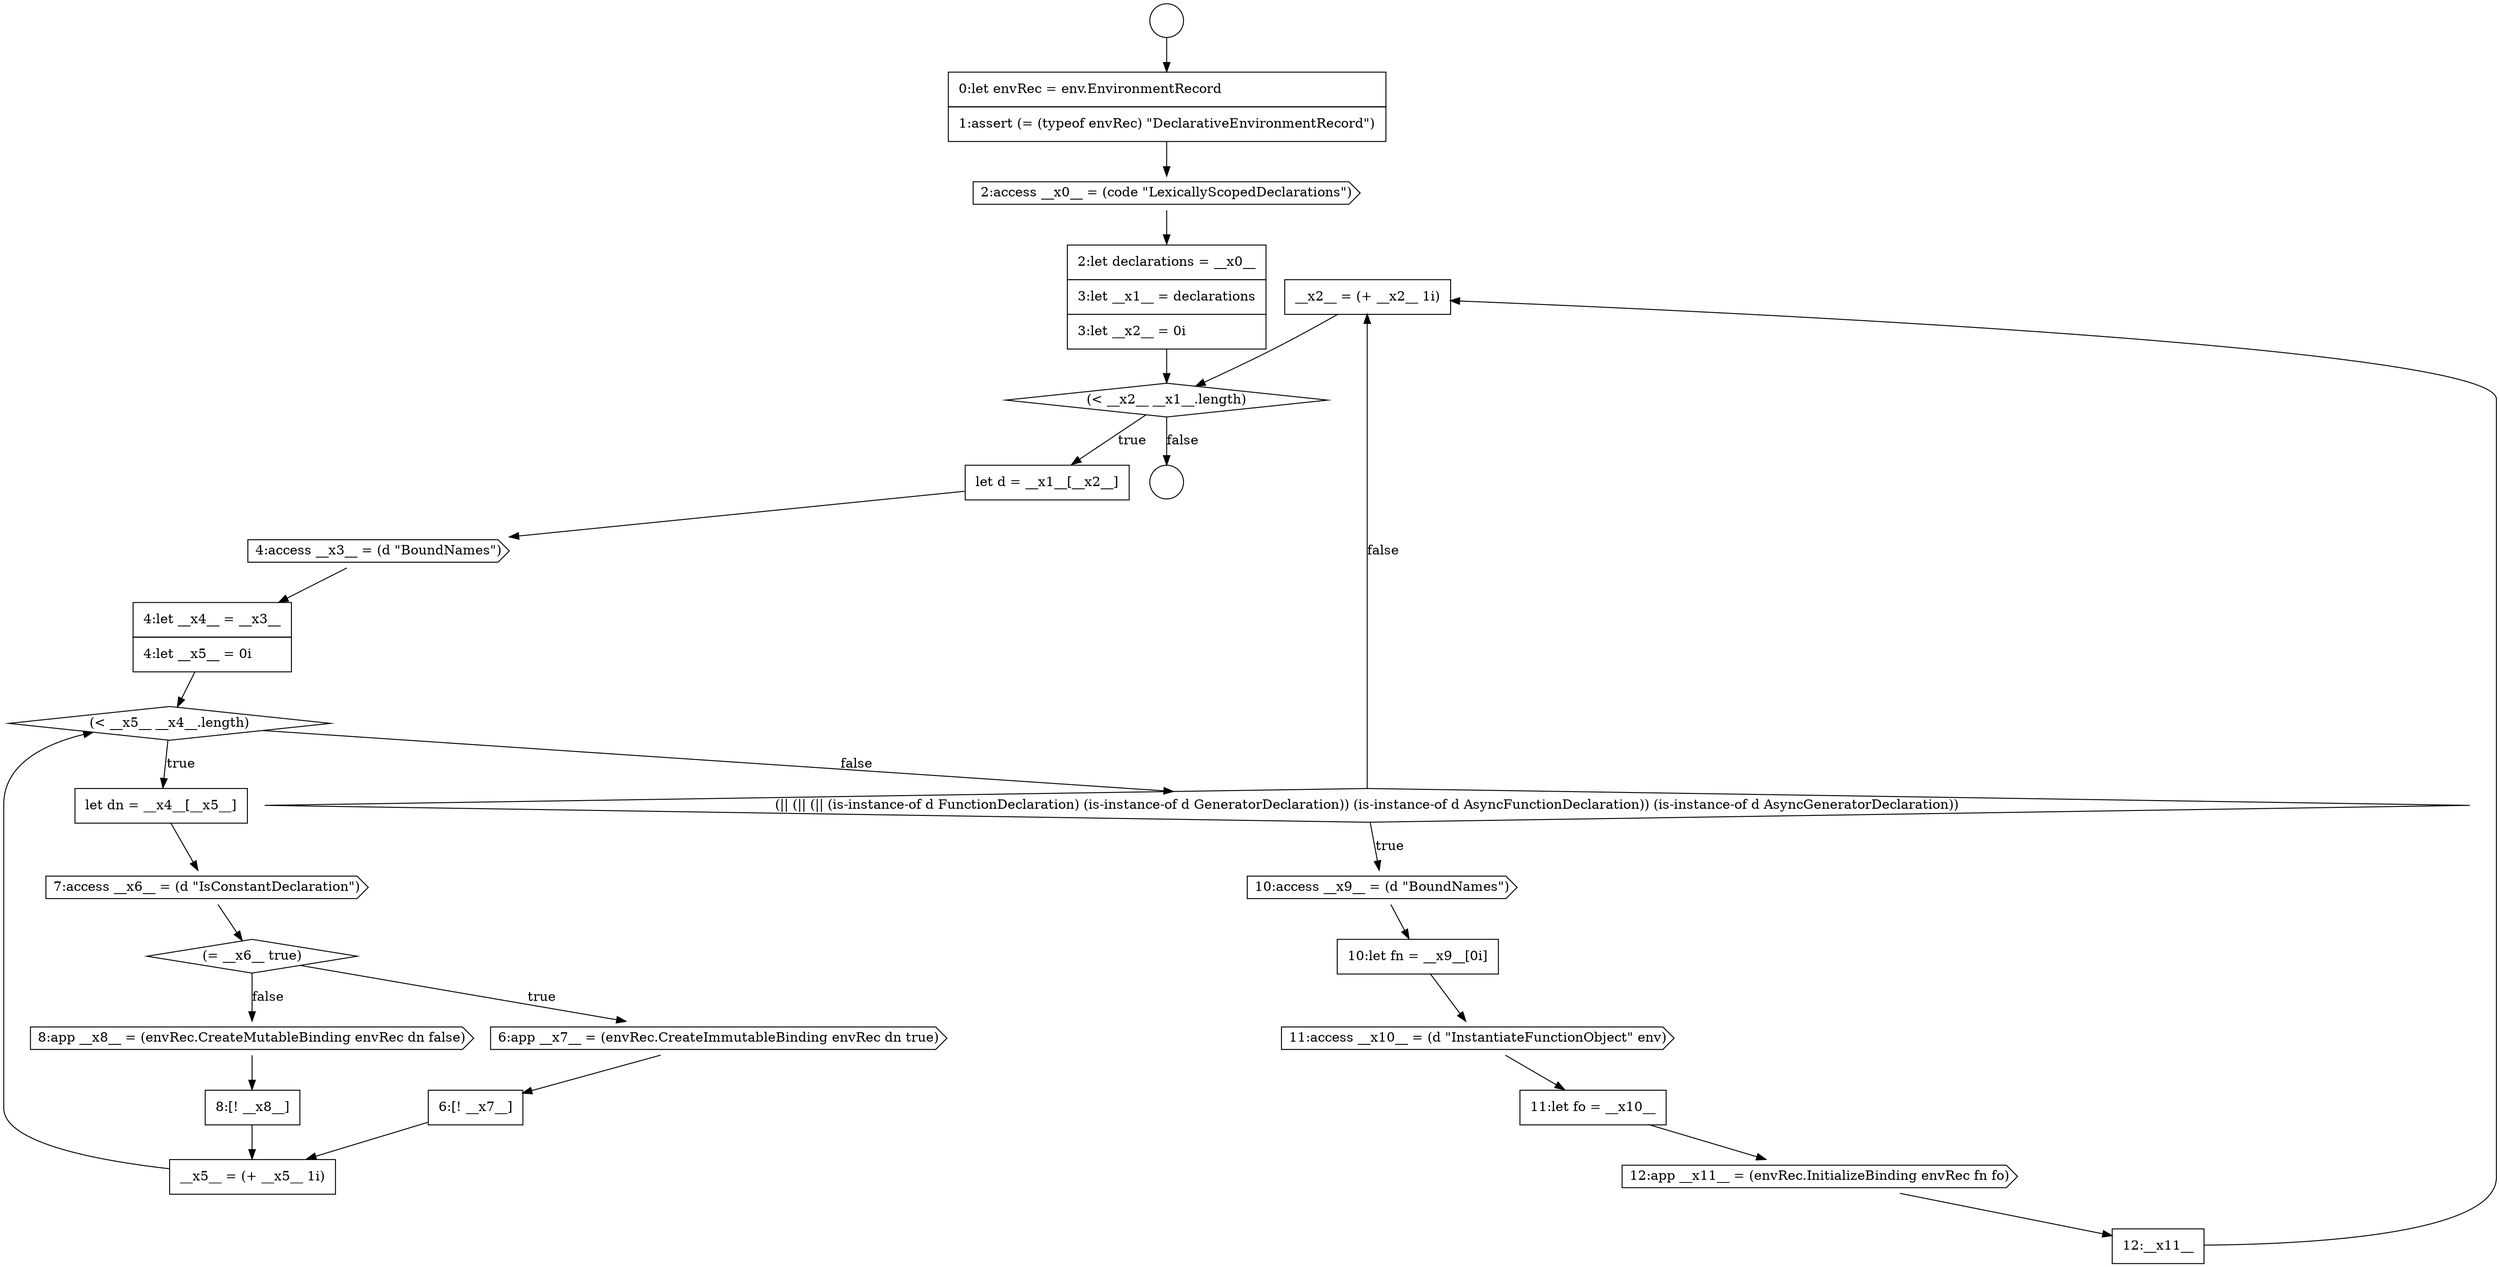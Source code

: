 digraph {
  node5857 [shape=none, margin=0, label=<<font color="black">
    <table border="0" cellborder="1" cellspacing="0" cellpadding="10">
      <tr><td align="left">__x2__ = (+ __x2__ 1i)</td></tr>
    </table>
  </font>> color="black" fillcolor="white" style=filled]
  node5842 [shape=none, margin=0, label=<<font color="black">
    <table border="0" cellborder="1" cellspacing="0" cellpadding="10">
      <tr><td align="left">let dn = __x4__[__x5__]</td></tr>
    </table>
  </font>> color="black" fillcolor="white" style=filled]
  node5836 [shape=none, margin=0, label=<<font color="black">
    <table border="0" cellborder="1" cellspacing="0" cellpadding="10">
      <tr><td align="left">2:let declarations = __x0__</td></tr>
      <tr><td align="left">3:let __x1__ = declarations</td></tr>
      <tr><td align="left">3:let __x2__ = 0i</td></tr>
    </table>
  </font>> color="black" fillcolor="white" style=filled]
  node5851 [shape=cds, label=<<font color="black">10:access __x9__ = (d &quot;BoundNames&quot;)</font>> color="black" fillcolor="white" style=filled]
  node5846 [shape=none, margin=0, label=<<font color="black">
    <table border="0" cellborder="1" cellspacing="0" cellpadding="10">
      <tr><td align="left">6:[! __x7__]</td></tr>
    </table>
  </font>> color="black" fillcolor="white" style=filled]
  node5839 [shape=cds, label=<<font color="black">4:access __x3__ = (d &quot;BoundNames&quot;)</font>> color="black" fillcolor="white" style=filled]
  node5843 [shape=cds, label=<<font color="black">7:access __x6__ = (d &quot;IsConstantDeclaration&quot;)</font>> color="black" fillcolor="white" style=filled]
  node5850 [shape=diamond, label=<<font color="black">(|| (|| (|| (is-instance-of d FunctionDeclaration) (is-instance-of d GeneratorDeclaration)) (is-instance-of d AsyncFunctionDeclaration)) (is-instance-of d AsyncGeneratorDeclaration))</font>> color="black" fillcolor="white" style=filled]
  node5855 [shape=cds, label=<<font color="black">12:app __x11__ = (envRec.InitializeBinding envRec fn fo)</font>> color="black" fillcolor="white" style=filled]
  node5844 [shape=diamond, label=<<font color="black">(= __x6__ true)</font>> color="black" fillcolor="white" style=filled]
  node5838 [shape=none, margin=0, label=<<font color="black">
    <table border="0" cellborder="1" cellspacing="0" cellpadding="10">
      <tr><td align="left">let d = __x1__[__x2__]</td></tr>
    </table>
  </font>> color="black" fillcolor="white" style=filled]
  node5849 [shape=none, margin=0, label=<<font color="black">
    <table border="0" cellborder="1" cellspacing="0" cellpadding="10">
      <tr><td align="left">__x5__ = (+ __x5__ 1i)</td></tr>
    </table>
  </font>> color="black" fillcolor="white" style=filled]
  node5841 [shape=diamond, label=<<font color="black">(&lt; __x5__ __x4__.length)</font>> color="black" fillcolor="white" style=filled]
  node5832 [shape=circle label=" " color="black" fillcolor="white" style=filled]
  node5837 [shape=diamond, label=<<font color="black">(&lt; __x2__ __x1__.length)</font>> color="black" fillcolor="white" style=filled]
  node5852 [shape=none, margin=0, label=<<font color="black">
    <table border="0" cellborder="1" cellspacing="0" cellpadding="10">
      <tr><td align="left">10:let fn = __x9__[0i]</td></tr>
    </table>
  </font>> color="black" fillcolor="white" style=filled]
  node5835 [shape=cds, label=<<font color="black">2:access __x0__ = (code &quot;LexicallyScopedDeclarations&quot;)</font>> color="black" fillcolor="white" style=filled]
  node5845 [shape=cds, label=<<font color="black">6:app __x7__ = (envRec.CreateImmutableBinding envRec dn true)</font>> color="black" fillcolor="white" style=filled]
  node5856 [shape=none, margin=0, label=<<font color="black">
    <table border="0" cellborder="1" cellspacing="0" cellpadding="10">
      <tr><td align="left">12:__x11__</td></tr>
    </table>
  </font>> color="black" fillcolor="white" style=filled]
  node5834 [shape=none, margin=0, label=<<font color="black">
    <table border="0" cellborder="1" cellspacing="0" cellpadding="10">
      <tr><td align="left">0:let envRec = env.EnvironmentRecord</td></tr>
      <tr><td align="left">1:assert (= (typeof envRec) &quot;DeclarativeEnvironmentRecord&quot;)</td></tr>
    </table>
  </font>> color="black" fillcolor="white" style=filled]
  node5854 [shape=none, margin=0, label=<<font color="black">
    <table border="0" cellborder="1" cellspacing="0" cellpadding="10">
      <tr><td align="left">11:let fo = __x10__</td></tr>
    </table>
  </font>> color="black" fillcolor="white" style=filled]
  node5847 [shape=cds, label=<<font color="black">8:app __x8__ = (envRec.CreateMutableBinding envRec dn false)</font>> color="black" fillcolor="white" style=filled]
  node5833 [shape=circle label=" " color="black" fillcolor="white" style=filled]
  node5840 [shape=none, margin=0, label=<<font color="black">
    <table border="0" cellborder="1" cellspacing="0" cellpadding="10">
      <tr><td align="left">4:let __x4__ = __x3__</td></tr>
      <tr><td align="left">4:let __x5__ = 0i</td></tr>
    </table>
  </font>> color="black" fillcolor="white" style=filled]
  node5848 [shape=none, margin=0, label=<<font color="black">
    <table border="0" cellborder="1" cellspacing="0" cellpadding="10">
      <tr><td align="left">8:[! __x8__]</td></tr>
    </table>
  </font>> color="black" fillcolor="white" style=filled]
  node5853 [shape=cds, label=<<font color="black">11:access __x10__ = (d &quot;InstantiateFunctionObject&quot; env)</font>> color="black" fillcolor="white" style=filled]
  node5842 -> node5843 [ color="black"]
  node5841 -> node5842 [label=<<font color="black">true</font>> color="black"]
  node5841 -> node5850 [label=<<font color="black">false</font>> color="black"]
  node5848 -> node5849 [ color="black"]
  node5847 -> node5848 [ color="black"]
  node5854 -> node5855 [ color="black"]
  node5845 -> node5846 [ color="black"]
  node5835 -> node5836 [ color="black"]
  node5856 -> node5857 [ color="black"]
  node5844 -> node5845 [label=<<font color="black">true</font>> color="black"]
  node5844 -> node5847 [label=<<font color="black">false</font>> color="black"]
  node5838 -> node5839 [ color="black"]
  node5850 -> node5851 [label=<<font color="black">true</font>> color="black"]
  node5850 -> node5857 [label=<<font color="black">false</font>> color="black"]
  node5836 -> node5837 [ color="black"]
  node5834 -> node5835 [ color="black"]
  node5840 -> node5841 [ color="black"]
  node5843 -> node5844 [ color="black"]
  node5853 -> node5854 [ color="black"]
  node5839 -> node5840 [ color="black"]
  node5851 -> node5852 [ color="black"]
  node5849 -> node5841 [ color="black"]
  node5852 -> node5853 [ color="black"]
  node5855 -> node5856 [ color="black"]
  node5837 -> node5838 [label=<<font color="black">true</font>> color="black"]
  node5837 -> node5833 [label=<<font color="black">false</font>> color="black"]
  node5832 -> node5834 [ color="black"]
  node5857 -> node5837 [ color="black"]
  node5846 -> node5849 [ color="black"]
}

